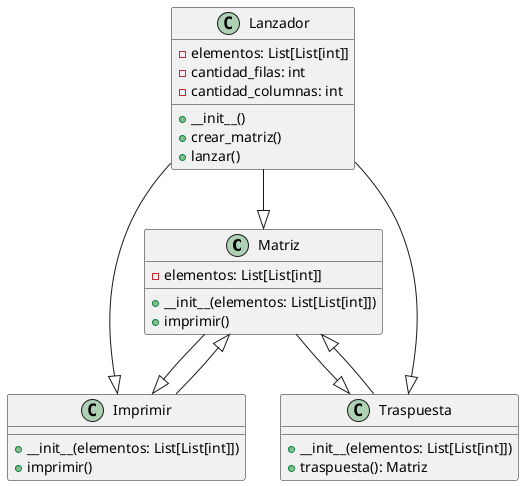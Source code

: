 @startuml
class Matriz {
  - elementos: List[List[int]]
  + __init__(elementos: List[List[int]])
  + imprimir()
}

class Imprimir {
  + __init__(elementos: List[List[int]])
  + imprimir()
}

class Traspuesta {
  + __init__(elementos: List[List[int]])
  + traspuesta(): Matriz
}

class Lanzador {
  - elementos: List[List[int]]
  - cantidad_filas: int
  - cantidad_columnas: int
  + __init__()
  + crear_matriz()
  + lanzar()
}

Matriz --|> Imprimir
Matriz --|> Traspuesta
Imprimir --|> Matriz
Traspuesta --|> Matriz
Lanzador --|> Matriz
Lanzador --|> Imprimir
Lanzador --|> Traspuesta
@enduml

